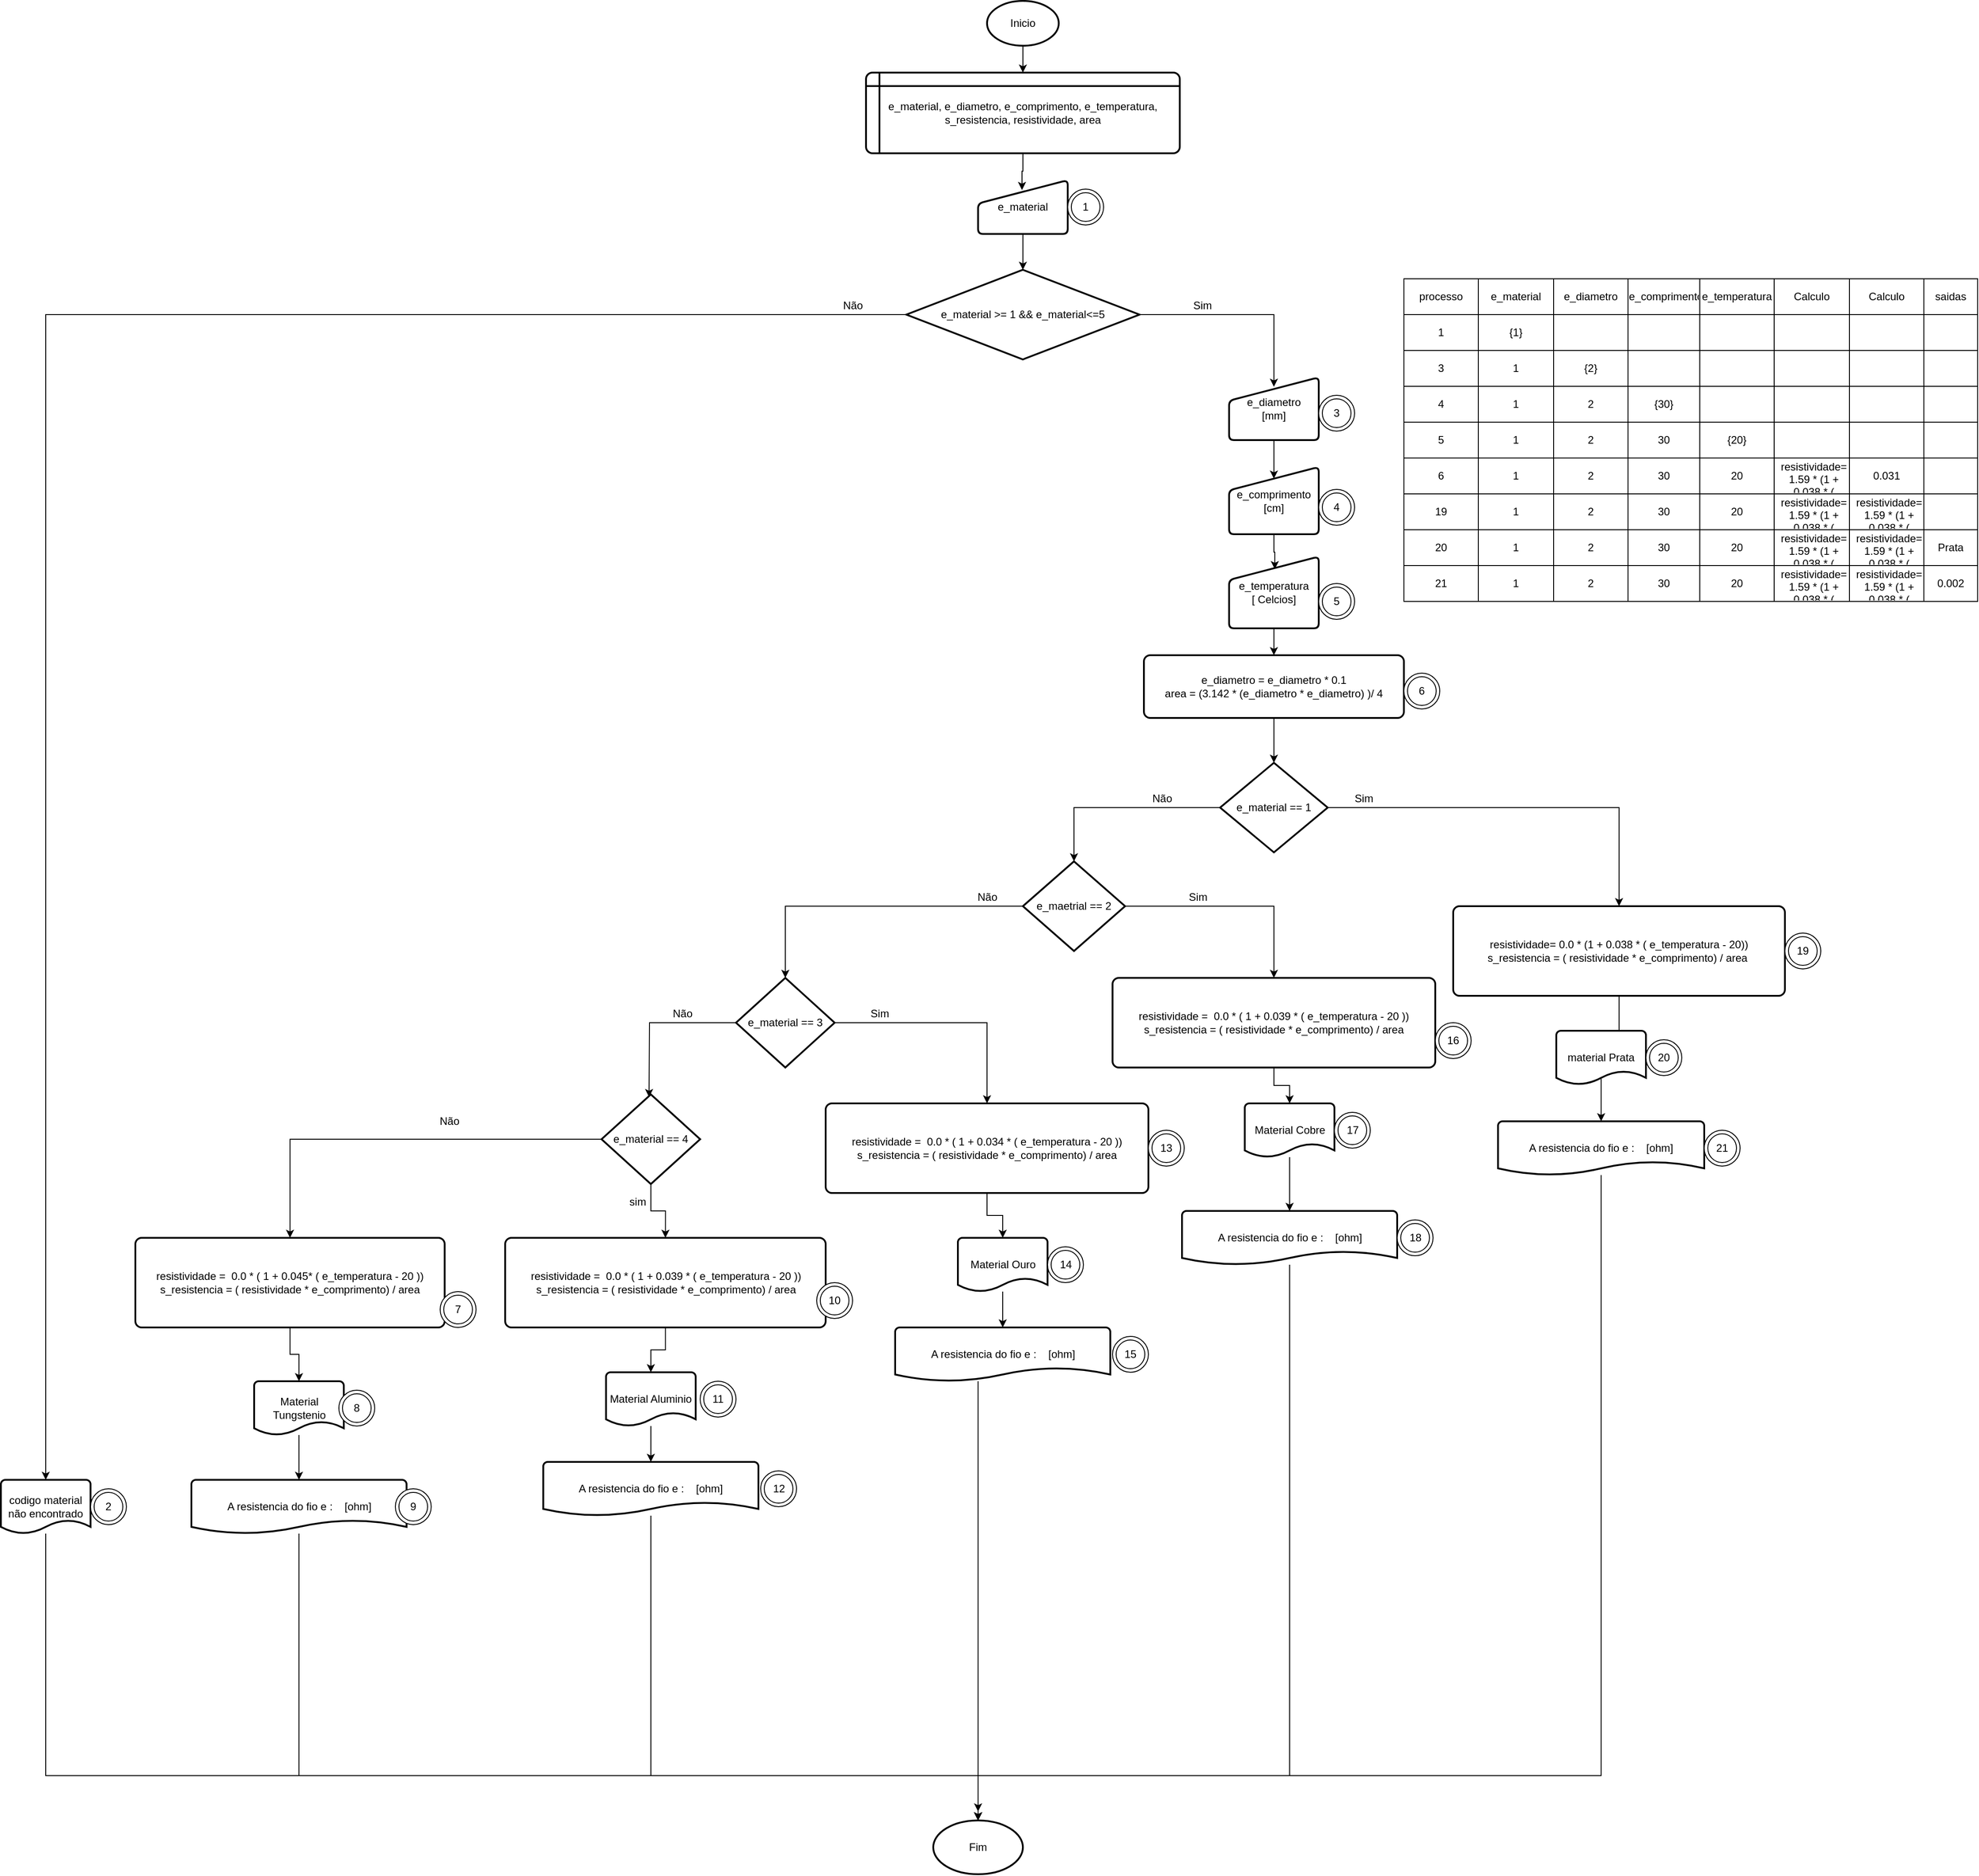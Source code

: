 <mxfile version="14.4.9" type="google"><diagram id="JSfxblOC3SsSWinWbOHQ" name="Page-1"><mxGraphModel dx="1609" dy="482" grid="1" gridSize="10" guides="1" tooltips="1" connect="1" arrows="1" fold="1" page="1" pageScale="1" pageWidth="827" pageHeight="1169" math="0" shadow="0"><root><mxCell id="0"/><mxCell id="1" parent="0"/><mxCell id="Tu3Ka4G1mb0rlLrRIhwT-3" style="edgeStyle=orthogonalEdgeStyle;rounded=0;orthogonalLoop=1;jettySize=auto;html=1;entryX=0.5;entryY=0;entryDx=0;entryDy=0;" parent="1" source="Tu3Ka4G1mb0rlLrRIhwT-1" target="Tu3Ka4G1mb0rlLrRIhwT-2" edge="1"><mxGeometry relative="1" as="geometry"/></mxCell><mxCell id="Tu3Ka4G1mb0rlLrRIhwT-1" value="&lt;font style=&quot;vertical-align: inherit&quot;&gt;&lt;font style=&quot;vertical-align: inherit&quot;&gt;Inicio&lt;/font&gt;&lt;/font&gt;" style="strokeWidth=2;html=1;shape=mxgraph.flowchart.start_1;whiteSpace=wrap;" parent="1" vertex="1"><mxGeometry x="290" y="20" width="80" height="50" as="geometry"/></mxCell><mxCell id="Tu3Ka4G1mb0rlLrRIhwT-5" style="edgeStyle=orthogonalEdgeStyle;rounded=0;orthogonalLoop=1;jettySize=auto;html=1;entryX=0.49;entryY=0.183;entryDx=0;entryDy=0;entryPerimeter=0;" parent="1" source="Tu3Ka4G1mb0rlLrRIhwT-2" target="Tu3Ka4G1mb0rlLrRIhwT-4" edge="1"><mxGeometry relative="1" as="geometry"/></mxCell><mxCell id="Tu3Ka4G1mb0rlLrRIhwT-2" value="&lt;font style=&quot;vertical-align: inherit&quot;&gt;&lt;font style=&quot;vertical-align: inherit&quot;&gt;e_material, e_diametro, e_comprimento, e_temperatura,&lt;br&gt;s_resistencia, resistividade, area&lt;br&gt;&lt;/font&gt;&lt;/font&gt;" style="shape=internalStorage;whiteSpace=wrap;html=1;dx=15;dy=15;rounded=1;arcSize=8;strokeWidth=2;" parent="1" vertex="1"><mxGeometry x="155" y="100" width="350" height="90" as="geometry"/></mxCell><mxCell id="Tu3Ka4G1mb0rlLrRIhwT-7" style="edgeStyle=orthogonalEdgeStyle;rounded=0;orthogonalLoop=1;jettySize=auto;html=1;" parent="1" source="Tu3Ka4G1mb0rlLrRIhwT-4" target="Tu3Ka4G1mb0rlLrRIhwT-6" edge="1"><mxGeometry relative="1" as="geometry"/></mxCell><mxCell id="Tu3Ka4G1mb0rlLrRIhwT-4" value="&lt;font style=&quot;vertical-align: inherit&quot;&gt;&lt;font style=&quot;vertical-align: inherit&quot;&gt;e_material&lt;/font&gt;&lt;/font&gt;" style="html=1;strokeWidth=2;shape=manualInput;whiteSpace=wrap;rounded=1;size=26;arcSize=11;" parent="1" vertex="1"><mxGeometry x="280" y="220" width="100" height="60" as="geometry"/></mxCell><mxCell id="uWKnuigu6sYm5lY7ZXpE-3" style="edgeStyle=orthogonalEdgeStyle;rounded=0;orthogonalLoop=1;jettySize=auto;html=1;" parent="1" source="Tu3Ka4G1mb0rlLrRIhwT-6" target="uWKnuigu6sYm5lY7ZXpE-2" edge="1"><mxGeometry relative="1" as="geometry"/></mxCell><mxCell id="uWKnuigu6sYm5lY7ZXpE-8" style="edgeStyle=orthogonalEdgeStyle;rounded=0;orthogonalLoop=1;jettySize=auto;html=1;entryX=0.5;entryY=0.15;entryDx=0;entryDy=0;entryPerimeter=0;" parent="1" source="Tu3Ka4G1mb0rlLrRIhwT-6" target="uWKnuigu6sYm5lY7ZXpE-7" edge="1"><mxGeometry relative="1" as="geometry"/></mxCell><mxCell id="Tu3Ka4G1mb0rlLrRIhwT-6" value="&lt;font style=&quot;vertical-align: inherit&quot;&gt;&lt;font style=&quot;vertical-align: inherit&quot;&gt;e_material &amp;gt;= 1 &amp;amp;&amp;amp; e_material&amp;lt;=5&lt;/font&gt;&lt;/font&gt;" style="strokeWidth=2;html=1;shape=mxgraph.flowchart.decision;whiteSpace=wrap;" parent="1" vertex="1"><mxGeometry x="200" y="320" width="260" height="100" as="geometry"/></mxCell><mxCell id="uWKnuigu6sYm5lY7ZXpE-82" style="edgeStyle=orthogonalEdgeStyle;rounded=0;orthogonalLoop=1;jettySize=auto;html=1;" parent="1" source="uWKnuigu6sYm5lY7ZXpE-2" edge="1"><mxGeometry relative="1" as="geometry"><mxPoint x="280" y="2061" as="targetPoint"/><Array as="points"><mxPoint x="-760" y="2000"/><mxPoint x="280" y="2000"/></Array></mxGeometry></mxCell><mxCell id="uWKnuigu6sYm5lY7ZXpE-2" value="&lt;font style=&quot;vertical-align: inherit&quot;&gt;&lt;font style=&quot;vertical-align: inherit&quot;&gt;codigo material não encontrado&lt;/font&gt;&lt;/font&gt;" style="strokeWidth=2;html=1;shape=mxgraph.flowchart.document2;whiteSpace=wrap;size=0.25;" parent="1" vertex="1"><mxGeometry x="-810" y="1670" width="100" height="60" as="geometry"/></mxCell><mxCell id="uWKnuigu6sYm5lY7ZXpE-4" value="&lt;font style=&quot;vertical-align: inherit&quot;&gt;&lt;font style=&quot;vertical-align: inherit&quot;&gt;Não&lt;/font&gt;&lt;/font&gt;" style="text;html=1;align=center;verticalAlign=middle;resizable=0;points=[];autosize=1;" parent="1" vertex="1"><mxGeometry x="120" y="350" width="40" height="20" as="geometry"/></mxCell><mxCell id="uWKnuigu6sYm5lY7ZXpE-78" style="edgeStyle=orthogonalEdgeStyle;rounded=0;orthogonalLoop=1;jettySize=auto;html=1;" parent="1" source="uWKnuigu6sYm5lY7ZXpE-5" edge="1"><mxGeometry relative="1" as="geometry"><mxPoint x="280" y="2040" as="targetPoint"/></mxGeometry></mxCell><mxCell id="uWKnuigu6sYm5lY7ZXpE-5" value="&lt;font style=&quot;vertical-align: inherit&quot;&gt;&lt;font style=&quot;vertical-align: inherit&quot;&gt;Fim&lt;/font&gt;&lt;/font&gt;" style="strokeWidth=2;html=1;shape=mxgraph.flowchart.start_1;whiteSpace=wrap;" parent="1" vertex="1"><mxGeometry x="230" y="2050" width="100" height="60" as="geometry"/></mxCell><mxCell id="uWKnuigu6sYm5lY7ZXpE-15" style="edgeStyle=orthogonalEdgeStyle;rounded=0;orthogonalLoop=1;jettySize=auto;html=1;entryX=0.5;entryY=0.173;entryDx=0;entryDy=0;entryPerimeter=0;" parent="1" source="uWKnuigu6sYm5lY7ZXpE-7" target="uWKnuigu6sYm5lY7ZXpE-9" edge="1"><mxGeometry relative="1" as="geometry"/></mxCell><mxCell id="uWKnuigu6sYm5lY7ZXpE-7" value="e_diametro&lt;br&gt;[mm]" style="html=1;strokeWidth=2;shape=manualInput;whiteSpace=wrap;rounded=1;size=26;arcSize=11;" parent="1" vertex="1"><mxGeometry x="560" y="440" width="100" height="70" as="geometry"/></mxCell><mxCell id="uWKnuigu6sYm5lY7ZXpE-17" style="edgeStyle=orthogonalEdgeStyle;rounded=0;orthogonalLoop=1;jettySize=auto;html=1;entryX=0.51;entryY=0.175;entryDx=0;entryDy=0;entryPerimeter=0;" parent="1" source="uWKnuigu6sYm5lY7ZXpE-9" target="uWKnuigu6sYm5lY7ZXpE-11" edge="1"><mxGeometry relative="1" as="geometry"/></mxCell><mxCell id="uWKnuigu6sYm5lY7ZXpE-9" value="e_comprimento&lt;br&gt;[cm]" style="html=1;strokeWidth=2;shape=manualInput;whiteSpace=wrap;rounded=1;size=26;arcSize=11;" parent="1" vertex="1"><mxGeometry x="560" y="540" width="100" height="75" as="geometry"/></mxCell><mxCell id="uWKnuigu6sYm5lY7ZXpE-19" style="edgeStyle=orthogonalEdgeStyle;rounded=0;orthogonalLoop=1;jettySize=auto;html=1;" parent="1" source="uWKnuigu6sYm5lY7ZXpE-11" target="uWKnuigu6sYm5lY7ZXpE-18" edge="1"><mxGeometry relative="1" as="geometry"/></mxCell><mxCell id="uWKnuigu6sYm5lY7ZXpE-11" value="e_temperatura&lt;br&gt;[ Celcios]" style="html=1;strokeWidth=2;shape=manualInput;whiteSpace=wrap;rounded=1;size=26;arcSize=11;" parent="1" vertex="1"><mxGeometry x="560" y="640" width="100" height="80" as="geometry"/></mxCell><mxCell id="uWKnuigu6sYm5lY7ZXpE-14" style="edgeStyle=orthogonalEdgeStyle;rounded=0;orthogonalLoop=1;jettySize=auto;html=1;exitX=0.5;exitY=1;exitDx=0;exitDy=0;" parent="1" source="uWKnuigu6sYm5lY7ZXpE-7" target="uWKnuigu6sYm5lY7ZXpE-7" edge="1"><mxGeometry relative="1" as="geometry"/></mxCell><mxCell id="uWKnuigu6sYm5lY7ZXpE-22" style="edgeStyle=orthogonalEdgeStyle;rounded=0;orthogonalLoop=1;jettySize=auto;html=1;entryX=0.5;entryY=0;entryDx=0;entryDy=0;entryPerimeter=0;" parent="1" source="uWKnuigu6sYm5lY7ZXpE-18" target="uWKnuigu6sYm5lY7ZXpE-21" edge="1"><mxGeometry relative="1" as="geometry"/></mxCell><mxCell id="uWKnuigu6sYm5lY7ZXpE-18" value="e_diametro = e_diametro * 0.1&lt;br&gt;area = (3.142 * (e_diametro * e_diametro) )/ 4" style="rounded=1;whiteSpace=wrap;html=1;absoluteArcSize=1;arcSize=14;strokeWidth=2;" parent="1" vertex="1"><mxGeometry x="465" y="750" width="290" height="70" as="geometry"/></mxCell><mxCell id="uWKnuigu6sYm5lY7ZXpE-24" style="edgeStyle=orthogonalEdgeStyle;rounded=0;orthogonalLoop=1;jettySize=auto;html=1;" parent="1" source="uWKnuigu6sYm5lY7ZXpE-21" target="uWKnuigu6sYm5lY7ZXpE-23" edge="1"><mxGeometry relative="1" as="geometry"/></mxCell><mxCell id="uWKnuigu6sYm5lY7ZXpE-30" style="edgeStyle=orthogonalEdgeStyle;rounded=0;orthogonalLoop=1;jettySize=auto;html=1;" parent="1" source="uWKnuigu6sYm5lY7ZXpE-21" target="uWKnuigu6sYm5lY7ZXpE-29" edge="1"><mxGeometry relative="1" as="geometry"/></mxCell><mxCell id="uWKnuigu6sYm5lY7ZXpE-21" value="e_material == 1" style="strokeWidth=2;html=1;shape=mxgraph.flowchart.decision;whiteSpace=wrap;" parent="1" vertex="1"><mxGeometry x="550" y="870" width="120" height="100" as="geometry"/></mxCell><mxCell id="uWKnuigu6sYm5lY7ZXpE-27" style="edgeStyle=orthogonalEdgeStyle;rounded=0;orthogonalLoop=1;jettySize=auto;html=1;entryX=0.5;entryY=0;entryDx=0;entryDy=0;entryPerimeter=0;" parent="1" source="uWKnuigu6sYm5lY7ZXpE-23" target="uWKnuigu6sYm5lY7ZXpE-26" edge="1"><mxGeometry relative="1" as="geometry"/></mxCell><mxCell id="uWKnuigu6sYm5lY7ZXpE-23" value="resistividade= 0.0 * (1 + 0.038 * ( e_temperatura - 20))&lt;br&gt;s_resistencia = ( resistividade * e_comprimento) / area&amp;nbsp;" style="rounded=1;whiteSpace=wrap;html=1;absoluteArcSize=1;arcSize=14;strokeWidth=2;" parent="1" vertex="1"><mxGeometry x="810" y="1030" width="370" height="100" as="geometry"/></mxCell><mxCell id="uWKnuigu6sYm5lY7ZXpE-25" value="Sim" style="text;html=1;align=center;verticalAlign=middle;resizable=0;points=[];autosize=1;" parent="1" vertex="1"><mxGeometry x="690" y="900" width="40" height="20" as="geometry"/></mxCell><mxCell id="uWKnuigu6sYm5lY7ZXpE-28" style="edgeStyle=orthogonalEdgeStyle;rounded=0;orthogonalLoop=1;jettySize=auto;html=1;entryX=0.5;entryY=0;entryDx=0;entryDy=0;entryPerimeter=0;" parent="1" source="uWKnuigu6sYm5lY7ZXpE-26" target="uWKnuigu6sYm5lY7ZXpE-5" edge="1"><mxGeometry relative="1" as="geometry"><Array as="points"><mxPoint x="975" y="2000"/><mxPoint x="280" y="2000"/></Array></mxGeometry></mxCell><mxCell id="uWKnuigu6sYm5lY7ZXpE-26" value="A resistencia do fio e :&amp;nbsp; &amp;nbsp; [ohm]" style="strokeWidth=2;html=1;shape=mxgraph.flowchart.document2;whiteSpace=wrap;size=0.25;" parent="1" vertex="1"><mxGeometry x="860" y="1270" width="230" height="60" as="geometry"/></mxCell><mxCell id="uWKnuigu6sYm5lY7ZXpE-34" style="edgeStyle=orthogonalEdgeStyle;rounded=0;orthogonalLoop=1;jettySize=auto;html=1;" parent="1" source="uWKnuigu6sYm5lY7ZXpE-29" target="uWKnuigu6sYm5lY7ZXpE-33" edge="1"><mxGeometry relative="1" as="geometry"><Array as="points"><mxPoint x="610" y="1030"/></Array></mxGeometry></mxCell><mxCell id="uWKnuigu6sYm5lY7ZXpE-43" style="edgeStyle=orthogonalEdgeStyle;rounded=0;orthogonalLoop=1;jettySize=auto;html=1;entryX=0.5;entryY=0;entryDx=0;entryDy=0;entryPerimeter=0;" parent="1" source="uWKnuigu6sYm5lY7ZXpE-29" target="uWKnuigu6sYm5lY7ZXpE-41" edge="1"><mxGeometry relative="1" as="geometry"/></mxCell><mxCell id="uWKnuigu6sYm5lY7ZXpE-29" value="e_maetrial == 2" style="strokeWidth=2;html=1;shape=mxgraph.flowchart.decision;whiteSpace=wrap;" parent="1" vertex="1"><mxGeometry x="330" y="980" width="114" height="100" as="geometry"/></mxCell><mxCell id="uWKnuigu6sYm5lY7ZXpE-31" value="Não" style="text;html=1;align=center;verticalAlign=middle;resizable=0;points=[];autosize=1;" parent="1" vertex="1"><mxGeometry x="465" y="900" width="40" height="20" as="geometry"/></mxCell><mxCell id="uWKnuigu6sYm5lY7ZXpE-37" style="edgeStyle=orthogonalEdgeStyle;rounded=0;orthogonalLoop=1;jettySize=auto;html=1;entryX=0.5;entryY=0;entryDx=0;entryDy=0;entryPerimeter=0;" parent="1" source="uWKnuigu6sYm5lY7ZXpE-33" target="uWKnuigu6sYm5lY7ZXpE-36" edge="1"><mxGeometry relative="1" as="geometry"/></mxCell><mxCell id="uWKnuigu6sYm5lY7ZXpE-33" value="resistividade =&amp;nbsp; 0.0 * ( 1 + 0.039 * ( e_temperatura - 20 ))&lt;br&gt;s_resistencia = ( resistividade * e_comprimento) / area" style="rounded=1;whiteSpace=wrap;html=1;absoluteArcSize=1;arcSize=14;strokeWidth=2;" parent="1" vertex="1"><mxGeometry x="430" y="1110" width="360" height="100" as="geometry"/></mxCell><mxCell id="uWKnuigu6sYm5lY7ZXpE-35" value="material Prata" style="strokeWidth=2;html=1;shape=mxgraph.flowchart.document2;whiteSpace=wrap;size=0.25;" parent="1" vertex="1"><mxGeometry x="925" y="1169" width="100" height="60" as="geometry"/></mxCell><mxCell id="uWKnuigu6sYm5lY7ZXpE-39" style="edgeStyle=orthogonalEdgeStyle;rounded=0;orthogonalLoop=1;jettySize=auto;html=1;entryX=0.5;entryY=0;entryDx=0;entryDy=0;entryPerimeter=0;" parent="1" source="uWKnuigu6sYm5lY7ZXpE-36" target="uWKnuigu6sYm5lY7ZXpE-38" edge="1"><mxGeometry relative="1" as="geometry"/></mxCell><mxCell id="uWKnuigu6sYm5lY7ZXpE-36" value="Material Cobre" style="strokeWidth=2;html=1;shape=mxgraph.flowchart.document2;whiteSpace=wrap;size=0.25;" parent="1" vertex="1"><mxGeometry x="577.5" y="1250" width="100" height="60" as="geometry"/></mxCell><mxCell id="uWKnuigu6sYm5lY7ZXpE-79" style="edgeStyle=orthogonalEdgeStyle;rounded=0;orthogonalLoop=1;jettySize=auto;html=1;" parent="1" source="uWKnuigu6sYm5lY7ZXpE-38" edge="1"><mxGeometry relative="1" as="geometry"><mxPoint x="280" y="2050" as="targetPoint"/><Array as="points"><mxPoint x="628" y="2000"/><mxPoint x="280" y="2000"/></Array></mxGeometry></mxCell><mxCell id="uWKnuigu6sYm5lY7ZXpE-38" value="A resistencia do fio e :&amp;nbsp; &amp;nbsp; [ohm]" style="strokeWidth=2;html=1;shape=mxgraph.flowchart.document2;whiteSpace=wrap;size=0.25;" parent="1" vertex="1"><mxGeometry x="507.5" y="1370" width="240" height="60" as="geometry"/></mxCell><mxCell id="uWKnuigu6sYm5lY7ZXpE-47" style="edgeStyle=orthogonalEdgeStyle;rounded=0;orthogonalLoop=1;jettySize=auto;html=1;entryX=0.5;entryY=0;entryDx=0;entryDy=0;" parent="1" source="uWKnuigu6sYm5lY7ZXpE-41" target="uWKnuigu6sYm5lY7ZXpE-46" edge="1"><mxGeometry relative="1" as="geometry"><mxPoint x="330" y="1240" as="targetPoint"/><Array as="points"><mxPoint x="290" y="1160"/></Array></mxGeometry></mxCell><mxCell id="uWKnuigu6sYm5lY7ZXpE-55" style="edgeStyle=orthogonalEdgeStyle;rounded=0;orthogonalLoop=1;jettySize=auto;html=1;entryX=0.43;entryY=0.03;entryDx=0;entryDy=0;entryPerimeter=0;" parent="1" source="uWKnuigu6sYm5lY7ZXpE-41" edge="1"><mxGeometry relative="1" as="geometry"><mxPoint x="-87" y="1243" as="targetPoint"/></mxGeometry></mxCell><mxCell id="uWKnuigu6sYm5lY7ZXpE-41" value="e_material == 3" style="strokeWidth=2;html=1;shape=mxgraph.flowchart.decision;whiteSpace=wrap;" parent="1" vertex="1"><mxGeometry x="10" y="1110" width="110" height="100" as="geometry"/></mxCell><mxCell id="uWKnuigu6sYm5lY7ZXpE-44" value="Não" style="text;html=1;align=center;verticalAlign=middle;resizable=0;points=[];autosize=1;" parent="1" vertex="1"><mxGeometry x="270" y="1010" width="40" height="20" as="geometry"/></mxCell><mxCell id="uWKnuigu6sYm5lY7ZXpE-45" value="Sim" style="text;html=1;align=center;verticalAlign=middle;resizable=0;points=[];autosize=1;" parent="1" vertex="1"><mxGeometry x="505" y="1010" width="40" height="20" as="geometry"/></mxCell><mxCell id="uWKnuigu6sYm5lY7ZXpE-49" style="edgeStyle=orthogonalEdgeStyle;rounded=0;orthogonalLoop=1;jettySize=auto;html=1;entryX=0.5;entryY=0;entryDx=0;entryDy=0;entryPerimeter=0;" parent="1" source="uWKnuigu6sYm5lY7ZXpE-46" target="uWKnuigu6sYm5lY7ZXpE-48" edge="1"><mxGeometry relative="1" as="geometry"/></mxCell><mxCell id="uWKnuigu6sYm5lY7ZXpE-46" value="resistividade =&amp;nbsp; 0.0 * ( 1 + 0.034 * ( e_temperatura - 20 ))&lt;br&gt;s_resistencia = ( resistividade * e_comprimento) / area" style="rounded=1;whiteSpace=wrap;html=1;absoluteArcSize=1;arcSize=14;strokeWidth=2;" parent="1" vertex="1"><mxGeometry x="110" y="1250" width="360" height="100" as="geometry"/></mxCell><mxCell id="uWKnuigu6sYm5lY7ZXpE-51" style="edgeStyle=orthogonalEdgeStyle;rounded=0;orthogonalLoop=1;jettySize=auto;html=1;entryX=0.5;entryY=0;entryDx=0;entryDy=0;entryPerimeter=0;" parent="1" source="uWKnuigu6sYm5lY7ZXpE-48" target="uWKnuigu6sYm5lY7ZXpE-50" edge="1"><mxGeometry relative="1" as="geometry"/></mxCell><mxCell id="uWKnuigu6sYm5lY7ZXpE-48" value="Material Ouro" style="strokeWidth=2;html=1;shape=mxgraph.flowchart.document2;whiteSpace=wrap;size=0.25;" parent="1" vertex="1"><mxGeometry x="257.5" y="1400" width="100" height="60" as="geometry"/></mxCell><mxCell id="uWKnuigu6sYm5lY7ZXpE-52" style="edgeStyle=orthogonalEdgeStyle;rounded=0;orthogonalLoop=1;jettySize=auto;html=1;" parent="1" source="uWKnuigu6sYm5lY7ZXpE-50" target="uWKnuigu6sYm5lY7ZXpE-5" edge="1"><mxGeometry relative="1" as="geometry"><Array as="points"><mxPoint x="280" y="1770"/><mxPoint x="280" y="1770"/></Array></mxGeometry></mxCell><mxCell id="uWKnuigu6sYm5lY7ZXpE-50" value="A resistencia do fio e :&amp;nbsp; &amp;nbsp; [ohm]" style="strokeWidth=2;html=1;shape=mxgraph.flowchart.document2;whiteSpace=wrap;size=0.25;" parent="1" vertex="1"><mxGeometry x="187.5" y="1500" width="240" height="60" as="geometry"/></mxCell><mxCell id="uWKnuigu6sYm5lY7ZXpE-53" value="Sim" style="text;html=1;align=center;verticalAlign=middle;resizable=0;points=[];autosize=1;" parent="1" vertex="1"><mxGeometry x="150" y="1140" width="40" height="20" as="geometry"/></mxCell><mxCell id="uWKnuigu6sYm5lY7ZXpE-59" style="edgeStyle=orthogonalEdgeStyle;rounded=0;orthogonalLoop=1;jettySize=auto;html=1;entryX=0.5;entryY=0;entryDx=0;entryDy=0;" parent="1" source="uWKnuigu6sYm5lY7ZXpE-56" target="uWKnuigu6sYm5lY7ZXpE-57" edge="1"><mxGeometry relative="1" as="geometry"/></mxCell><mxCell id="uWKnuigu6sYm5lY7ZXpE-68" style="edgeStyle=orthogonalEdgeStyle;rounded=0;orthogonalLoop=1;jettySize=auto;html=1;entryX=0.5;entryY=0;entryDx=0;entryDy=0;" parent="1" source="uWKnuigu6sYm5lY7ZXpE-56" target="uWKnuigu6sYm5lY7ZXpE-67" edge="1"><mxGeometry relative="1" as="geometry"/></mxCell><mxCell id="uWKnuigu6sYm5lY7ZXpE-56" value="e_material == 4" style="strokeWidth=2;html=1;shape=mxgraph.flowchart.decision;whiteSpace=wrap;" parent="1" vertex="1"><mxGeometry x="-140" y="1240" width="110" height="100" as="geometry"/></mxCell><mxCell id="uWKnuigu6sYm5lY7ZXpE-61" style="edgeStyle=orthogonalEdgeStyle;rounded=0;orthogonalLoop=1;jettySize=auto;html=1;" parent="1" source="uWKnuigu6sYm5lY7ZXpE-57" target="uWKnuigu6sYm5lY7ZXpE-60" edge="1"><mxGeometry relative="1" as="geometry"/></mxCell><mxCell id="uWKnuigu6sYm5lY7ZXpE-57" value="resistividade =&amp;nbsp; 0.0 * ( 1 + 0.039 * ( e_temperatura - 20 ))&lt;br&gt;s_resistencia = ( resistividade * e_comprimento) / area" style="rounded=1;whiteSpace=wrap;html=1;absoluteArcSize=1;arcSize=14;strokeWidth=2;" parent="1" vertex="1"><mxGeometry x="-247.5" y="1400" width="357.5" height="100" as="geometry"/></mxCell><mxCell id="uWKnuigu6sYm5lY7ZXpE-63" style="edgeStyle=orthogonalEdgeStyle;rounded=0;orthogonalLoop=1;jettySize=auto;html=1;entryX=0.5;entryY=0;entryDx=0;entryDy=0;entryPerimeter=0;" parent="1" source="uWKnuigu6sYm5lY7ZXpE-60" target="uWKnuigu6sYm5lY7ZXpE-62" edge="1"><mxGeometry relative="1" as="geometry"/></mxCell><mxCell id="uWKnuigu6sYm5lY7ZXpE-60" value="Material Aluminio" style="strokeWidth=2;html=1;shape=mxgraph.flowchart.document2;whiteSpace=wrap;size=0.25;" parent="1" vertex="1"><mxGeometry x="-135" y="1550" width="100" height="60" as="geometry"/></mxCell><mxCell id="uWKnuigu6sYm5lY7ZXpE-64" style="edgeStyle=orthogonalEdgeStyle;rounded=0;orthogonalLoop=1;jettySize=auto;html=1;" parent="1" source="uWKnuigu6sYm5lY7ZXpE-62" target="uWKnuigu6sYm5lY7ZXpE-5" edge="1"><mxGeometry relative="1" as="geometry"><Array as="points"><mxPoint x="-85" y="2000"/><mxPoint x="280" y="2000"/></Array></mxGeometry></mxCell><mxCell id="uWKnuigu6sYm5lY7ZXpE-62" value="A resistencia do fio e :&amp;nbsp; &amp;nbsp; [ohm]" style="strokeWidth=2;html=1;shape=mxgraph.flowchart.document2;whiteSpace=wrap;size=0.25;" parent="1" vertex="1"><mxGeometry x="-205" y="1650" width="240" height="60" as="geometry"/></mxCell><mxCell id="uWKnuigu6sYm5lY7ZXpE-65" value="sim" style="text;html=1;align=center;verticalAlign=middle;resizable=0;points=[];autosize=1;" parent="1" vertex="1"><mxGeometry x="-115" y="1350" width="30" height="20" as="geometry"/></mxCell><mxCell id="uWKnuigu6sYm5lY7ZXpE-71" style="edgeStyle=orthogonalEdgeStyle;rounded=0;orthogonalLoop=1;jettySize=auto;html=1;" parent="1" source="uWKnuigu6sYm5lY7ZXpE-67" target="uWKnuigu6sYm5lY7ZXpE-70" edge="1"><mxGeometry relative="1" as="geometry"/></mxCell><mxCell id="uWKnuigu6sYm5lY7ZXpE-67" value="resistividade =&amp;nbsp; 0.0 * ( 1 + 0.045* ( e_temperatura - 20 ))&lt;br&gt;s_resistencia = ( resistividade * e_comprimento) / area" style="rounded=1;whiteSpace=wrap;html=1;absoluteArcSize=1;arcSize=14;strokeWidth=2;" parent="1" vertex="1"><mxGeometry x="-660" y="1400" width="345" height="100" as="geometry"/></mxCell><mxCell id="uWKnuigu6sYm5lY7ZXpE-69" value="Não" style="text;html=1;align=center;verticalAlign=middle;resizable=0;points=[];autosize=1;" parent="1" vertex="1"><mxGeometry x="-330" y="1260" width="40" height="20" as="geometry"/></mxCell><mxCell id="uWKnuigu6sYm5lY7ZXpE-73" style="edgeStyle=orthogonalEdgeStyle;rounded=0;orthogonalLoop=1;jettySize=auto;html=1;entryX=0.5;entryY=0;entryDx=0;entryDy=0;entryPerimeter=0;" parent="1" source="uWKnuigu6sYm5lY7ZXpE-70" target="uWKnuigu6sYm5lY7ZXpE-72" edge="1"><mxGeometry relative="1" as="geometry"/></mxCell><mxCell id="uWKnuigu6sYm5lY7ZXpE-70" value="Material Tungstenio" style="strokeWidth=2;html=1;shape=mxgraph.flowchart.document2;whiteSpace=wrap;size=0.25;" parent="1" vertex="1"><mxGeometry x="-527.5" y="1560" width="100" height="60" as="geometry"/></mxCell><mxCell id="uWKnuigu6sYm5lY7ZXpE-76" style="edgeStyle=orthogonalEdgeStyle;rounded=0;orthogonalLoop=1;jettySize=auto;html=1;entryX=0.5;entryY=0;entryDx=0;entryDy=0;entryPerimeter=0;" parent="1" source="uWKnuigu6sYm5lY7ZXpE-72" target="uWKnuigu6sYm5lY7ZXpE-5" edge="1"><mxGeometry relative="1" as="geometry"><Array as="points"><mxPoint x="-477" y="2000"/><mxPoint x="280" y="2000"/></Array></mxGeometry></mxCell><mxCell id="uWKnuigu6sYm5lY7ZXpE-72" value="A resistencia do fio e :&amp;nbsp; &amp;nbsp; [ohm]" style="strokeWidth=2;html=1;shape=mxgraph.flowchart.document2;whiteSpace=wrap;size=0.25;" parent="1" vertex="1"><mxGeometry x="-597.5" y="1670" width="240" height="60" as="geometry"/></mxCell><mxCell id="uWKnuigu6sYm5lY7ZXpE-74" value="Sim" style="text;html=1;align=center;verticalAlign=middle;resizable=0;points=[];autosize=1;" parent="1" vertex="1"><mxGeometry x="510" y="350" width="40" height="20" as="geometry"/></mxCell><mxCell id="uWKnuigu6sYm5lY7ZXpE-80" value="Não" style="text;html=1;align=center;verticalAlign=middle;resizable=0;points=[];autosize=1;" parent="1" vertex="1"><mxGeometry x="-70" y="1140" width="40" height="20" as="geometry"/></mxCell><mxCell id="uWKnuigu6sYm5lY7ZXpE-81" value="2" style="ellipse;shape=doubleEllipse;whiteSpace=wrap;html=1;aspect=fixed;" parent="1" vertex="1"><mxGeometry x="-710" y="1680" width="40" height="40" as="geometry"/></mxCell><mxCell id="uWKnuigu6sYm5lY7ZXpE-83" value="3" style="ellipse;shape=doubleEllipse;whiteSpace=wrap;html=1;aspect=fixed;" parent="1" vertex="1"><mxGeometry x="660" y="460" width="40" height="40" as="geometry"/></mxCell><mxCell id="uWKnuigu6sYm5lY7ZXpE-84" value="7" style="ellipse;shape=doubleEllipse;whiteSpace=wrap;html=1;aspect=fixed;" parent="1" vertex="1"><mxGeometry x="-320" y="1460" width="40" height="40" as="geometry"/></mxCell><mxCell id="uWKnuigu6sYm5lY7ZXpE-85" value="8" style="ellipse;shape=doubleEllipse;whiteSpace=wrap;html=1;aspect=fixed;" parent="1" vertex="1"><mxGeometry x="-433" y="1570" width="40" height="40" as="geometry"/></mxCell><mxCell id="uWKnuigu6sYm5lY7ZXpE-86" value="9" style="ellipse;shape=doubleEllipse;whiteSpace=wrap;html=1;aspect=fixed;" parent="1" vertex="1"><mxGeometry x="-370" y="1680" width="40" height="40" as="geometry"/></mxCell><mxCell id="uWKnuigu6sYm5lY7ZXpE-88" value="12" style="ellipse;shape=doubleEllipse;whiteSpace=wrap;html=1;aspect=fixed;" parent="1" vertex="1"><mxGeometry x="37.5" y="1660" width="40" height="40" as="geometry"/></mxCell><mxCell id="uWKnuigu6sYm5lY7ZXpE-89" value="11" style="ellipse;shape=doubleEllipse;whiteSpace=wrap;html=1;aspect=fixed;" parent="1" vertex="1"><mxGeometry x="-30" y="1560" width="40" height="40" as="geometry"/></mxCell><mxCell id="uWKnuigu6sYm5lY7ZXpE-90" value="10" style="ellipse;shape=doubleEllipse;whiteSpace=wrap;html=1;aspect=fixed;" parent="1" vertex="1"><mxGeometry x="100" y="1450" width="40" height="40" as="geometry"/></mxCell><mxCell id="uWKnuigu6sYm5lY7ZXpE-91" value="13" style="ellipse;shape=doubleEllipse;whiteSpace=wrap;html=1;aspect=fixed;" parent="1" vertex="1"><mxGeometry x="470" y="1280" width="40" height="40" as="geometry"/></mxCell><mxCell id="uWKnuigu6sYm5lY7ZXpE-92" value="14" style="ellipse;shape=doubleEllipse;whiteSpace=wrap;html=1;aspect=fixed;" parent="1" vertex="1"><mxGeometry x="357.5" y="1410" width="40" height="40" as="geometry"/></mxCell><mxCell id="uWKnuigu6sYm5lY7ZXpE-93" value="15" style="ellipse;shape=doubleEllipse;whiteSpace=wrap;html=1;aspect=fixed;" parent="1" vertex="1"><mxGeometry x="430" y="1510" width="40" height="40" as="geometry"/></mxCell><mxCell id="uWKnuigu6sYm5lY7ZXpE-94" value="16" style="ellipse;shape=doubleEllipse;whiteSpace=wrap;html=1;aspect=fixed;" parent="1" vertex="1"><mxGeometry x="790" y="1160" width="40" height="40" as="geometry"/></mxCell><mxCell id="uWKnuigu6sYm5lY7ZXpE-95" value="17" style="ellipse;shape=doubleEllipse;whiteSpace=wrap;html=1;aspect=fixed;" parent="1" vertex="1"><mxGeometry x="677.5" y="1260" width="40" height="40" as="geometry"/></mxCell><mxCell id="uWKnuigu6sYm5lY7ZXpE-96" value="18" style="ellipse;shape=doubleEllipse;whiteSpace=wrap;html=1;aspect=fixed;" parent="1" vertex="1"><mxGeometry x="747.5" y="1380" width="40" height="40" as="geometry"/></mxCell><mxCell id="uWKnuigu6sYm5lY7ZXpE-97" value="21" style="ellipse;shape=doubleEllipse;whiteSpace=wrap;html=1;aspect=fixed;" parent="1" vertex="1"><mxGeometry x="1090" y="1280" width="40" height="40" as="geometry"/></mxCell><mxCell id="uWKnuigu6sYm5lY7ZXpE-98" value="20" style="ellipse;shape=doubleEllipse;whiteSpace=wrap;html=1;aspect=fixed;" parent="1" vertex="1"><mxGeometry x="1025" y="1179" width="40" height="40" as="geometry"/></mxCell><mxCell id="uWKnuigu6sYm5lY7ZXpE-99" value="19" style="ellipse;shape=doubleEllipse;whiteSpace=wrap;html=1;aspect=fixed;" parent="1" vertex="1"><mxGeometry x="1180" y="1060" width="40" height="40" as="geometry"/></mxCell><mxCell id="uWKnuigu6sYm5lY7ZXpE-100" value="6" style="ellipse;shape=doubleEllipse;whiteSpace=wrap;html=1;aspect=fixed;" parent="1" vertex="1"><mxGeometry x="755" y="770" width="40" height="40" as="geometry"/></mxCell><mxCell id="uWKnuigu6sYm5lY7ZXpE-101" value="4" style="ellipse;shape=doubleEllipse;whiteSpace=wrap;html=1;aspect=fixed;" parent="1" vertex="1"><mxGeometry x="660" y="565" width="40" height="40" as="geometry"/></mxCell><mxCell id="uWKnuigu6sYm5lY7ZXpE-102" value="5" style="ellipse;shape=doubleEllipse;whiteSpace=wrap;html=1;aspect=fixed;" parent="1" vertex="1"><mxGeometry x="660" y="670" width="40" height="40" as="geometry"/></mxCell><mxCell id="uWKnuigu6sYm5lY7ZXpE-103" value="1" style="ellipse;shape=doubleEllipse;whiteSpace=wrap;html=1;aspect=fixed;" parent="1" vertex="1"><mxGeometry x="380" y="230" width="40" height="40" as="geometry"/></mxCell><mxCell id="uWKnuigu6sYm5lY7ZXpE-107" value="" style="shape=table;html=1;whiteSpace=wrap;startSize=0;container=1;collapsible=0;childLayout=tableLayout;" parent="1" vertex="1"><mxGeometry x="755" y="330" width="580" height="360" as="geometry"/></mxCell><mxCell id="uWKnuigu6sYm5lY7ZXpE-108" value="" style="shape=partialRectangle;html=1;whiteSpace=wrap;collapsible=0;dropTarget=0;pointerEvents=0;fillColor=none;top=0;left=0;bottom=0;right=0;points=[[0,0.5],[1,0.5]];portConstraint=eastwest;" parent="uWKnuigu6sYm5lY7ZXpE-107" vertex="1"><mxGeometry width="580" height="40" as="geometry"/></mxCell><mxCell id="uWKnuigu6sYm5lY7ZXpE-109" value="processo" style="shape=partialRectangle;html=1;whiteSpace=wrap;connectable=0;overflow=hidden;fillColor=none;top=0;left=0;bottom=0;right=0;" parent="uWKnuigu6sYm5lY7ZXpE-108" vertex="1"><mxGeometry width="83" height="40" as="geometry"/></mxCell><mxCell id="uWKnuigu6sYm5lY7ZXpE-110" value="e_material" style="shape=partialRectangle;html=1;whiteSpace=wrap;connectable=0;overflow=hidden;fillColor=none;top=0;left=0;bottom=0;right=0;" parent="uWKnuigu6sYm5lY7ZXpE-108" vertex="1"><mxGeometry x="83" width="84" height="40" as="geometry"/></mxCell><mxCell id="uWKnuigu6sYm5lY7ZXpE-111" value="e_diametro" style="shape=partialRectangle;html=1;whiteSpace=wrap;connectable=0;overflow=hidden;fillColor=none;top=0;left=0;bottom=0;right=0;" parent="uWKnuigu6sYm5lY7ZXpE-108" vertex="1"><mxGeometry x="167" width="83" height="40" as="geometry"/></mxCell><mxCell id="uWKnuigu6sYm5lY7ZXpE-112" value="e_comprimento" style="shape=partialRectangle;html=1;whiteSpace=wrap;connectable=0;overflow=hidden;fillColor=none;top=0;left=0;bottom=0;right=0;" parent="uWKnuigu6sYm5lY7ZXpE-108" vertex="1"><mxGeometry x="250" width="80" height="40" as="geometry"/></mxCell><mxCell id="uWKnuigu6sYm5lY7ZXpE-113" value="e_temperatura" style="shape=partialRectangle;html=1;whiteSpace=wrap;connectable=0;overflow=hidden;fillColor=none;top=0;left=0;bottom=0;right=0;" parent="uWKnuigu6sYm5lY7ZXpE-108" vertex="1"><mxGeometry x="330" width="83" height="40" as="geometry"/></mxCell><mxCell id="uWKnuigu6sYm5lY7ZXpE-114" value="Calculo" style="shape=partialRectangle;html=1;whiteSpace=wrap;connectable=0;overflow=hidden;fillColor=none;top=0;left=0;bottom=0;right=0;" parent="uWKnuigu6sYm5lY7ZXpE-108" vertex="1"><mxGeometry x="413" width="84" height="40" as="geometry"/></mxCell><mxCell id="uWKnuigu6sYm5lY7ZXpE-115" value="Calculo" style="shape=partialRectangle;html=1;whiteSpace=wrap;connectable=0;overflow=hidden;fillColor=none;top=0;left=0;bottom=0;right=0;" parent="uWKnuigu6sYm5lY7ZXpE-108" vertex="1"><mxGeometry x="497" width="83" height="40" as="geometry"/></mxCell><mxCell id="uWKnuigu6sYm5lY7ZXpE-116" value="" style="shape=partialRectangle;html=1;whiteSpace=wrap;collapsible=0;dropTarget=0;pointerEvents=0;fillColor=none;top=0;left=0;bottom=0;right=0;points=[[0,0.5],[1,0.5]];portConstraint=eastwest;" parent="uWKnuigu6sYm5lY7ZXpE-107" vertex="1"><mxGeometry y="40" width="580" height="40" as="geometry"/></mxCell><mxCell id="uWKnuigu6sYm5lY7ZXpE-117" value="1" style="shape=partialRectangle;html=1;whiteSpace=wrap;connectable=0;overflow=hidden;fillColor=none;top=0;left=0;bottom=0;right=0;" parent="uWKnuigu6sYm5lY7ZXpE-116" vertex="1"><mxGeometry width="83" height="40" as="geometry"/></mxCell><mxCell id="uWKnuigu6sYm5lY7ZXpE-118" value="{1}" style="shape=partialRectangle;html=1;whiteSpace=wrap;connectable=0;overflow=hidden;fillColor=none;top=0;left=0;bottom=0;right=0;" parent="uWKnuigu6sYm5lY7ZXpE-116" vertex="1"><mxGeometry x="83" width="84" height="40" as="geometry"/></mxCell><mxCell id="uWKnuigu6sYm5lY7ZXpE-119" value="" style="shape=partialRectangle;html=1;whiteSpace=wrap;connectable=0;overflow=hidden;fillColor=none;top=0;left=0;bottom=0;right=0;" parent="uWKnuigu6sYm5lY7ZXpE-116" vertex="1"><mxGeometry x="167" width="83" height="40" as="geometry"/></mxCell><mxCell id="uWKnuigu6sYm5lY7ZXpE-120" value="" style="shape=partialRectangle;html=1;whiteSpace=wrap;connectable=0;overflow=hidden;fillColor=none;top=0;left=0;bottom=0;right=0;" parent="uWKnuigu6sYm5lY7ZXpE-116" vertex="1"><mxGeometry x="250" width="80" height="40" as="geometry"/></mxCell><mxCell id="uWKnuigu6sYm5lY7ZXpE-121" value="" style="shape=partialRectangle;html=1;whiteSpace=wrap;connectable=0;overflow=hidden;fillColor=none;top=0;left=0;bottom=0;right=0;" parent="uWKnuigu6sYm5lY7ZXpE-116" vertex="1"><mxGeometry x="330" width="83" height="40" as="geometry"/></mxCell><mxCell id="uWKnuigu6sYm5lY7ZXpE-122" value="" style="shape=partialRectangle;html=1;whiteSpace=wrap;connectable=0;overflow=hidden;fillColor=none;top=0;left=0;bottom=0;right=0;" parent="uWKnuigu6sYm5lY7ZXpE-116" vertex="1"><mxGeometry x="413" width="84" height="40" as="geometry"/></mxCell><mxCell id="uWKnuigu6sYm5lY7ZXpE-123" value="" style="shape=partialRectangle;html=1;whiteSpace=wrap;connectable=0;overflow=hidden;fillColor=none;top=0;left=0;bottom=0;right=0;" parent="uWKnuigu6sYm5lY7ZXpE-116" vertex="1"><mxGeometry x="497" width="83" height="40" as="geometry"/></mxCell><mxCell id="uWKnuigu6sYm5lY7ZXpE-124" value="" style="shape=partialRectangle;html=1;whiteSpace=wrap;collapsible=0;dropTarget=0;pointerEvents=0;fillColor=none;top=0;left=0;bottom=0;right=0;points=[[0,0.5],[1,0.5]];portConstraint=eastwest;" parent="uWKnuigu6sYm5lY7ZXpE-107" vertex="1"><mxGeometry y="80" width="580" height="40" as="geometry"/></mxCell><mxCell id="uWKnuigu6sYm5lY7ZXpE-125" value="3" style="shape=partialRectangle;html=1;whiteSpace=wrap;connectable=0;overflow=hidden;fillColor=none;top=0;left=0;bottom=0;right=0;" parent="uWKnuigu6sYm5lY7ZXpE-124" vertex="1"><mxGeometry width="83" height="40" as="geometry"/></mxCell><mxCell id="uWKnuigu6sYm5lY7ZXpE-126" value="1" style="shape=partialRectangle;html=1;whiteSpace=wrap;connectable=0;overflow=hidden;fillColor=none;top=0;left=0;bottom=0;right=0;" parent="uWKnuigu6sYm5lY7ZXpE-124" vertex="1"><mxGeometry x="83" width="84" height="40" as="geometry"/></mxCell><mxCell id="uWKnuigu6sYm5lY7ZXpE-127" value="{2}" style="shape=partialRectangle;html=1;whiteSpace=wrap;connectable=0;overflow=hidden;fillColor=none;top=0;left=0;bottom=0;right=0;" parent="uWKnuigu6sYm5lY7ZXpE-124" vertex="1"><mxGeometry x="167" width="83" height="40" as="geometry"/></mxCell><mxCell id="uWKnuigu6sYm5lY7ZXpE-128" value="" style="shape=partialRectangle;html=1;whiteSpace=wrap;connectable=0;overflow=hidden;fillColor=none;top=0;left=0;bottom=0;right=0;" parent="uWKnuigu6sYm5lY7ZXpE-124" vertex="1"><mxGeometry x="250" width="80" height="40" as="geometry"/></mxCell><mxCell id="uWKnuigu6sYm5lY7ZXpE-129" value="" style="shape=partialRectangle;html=1;whiteSpace=wrap;connectable=0;overflow=hidden;fillColor=none;top=0;left=0;bottom=0;right=0;" parent="uWKnuigu6sYm5lY7ZXpE-124" vertex="1"><mxGeometry x="330" width="83" height="40" as="geometry"/></mxCell><mxCell id="uWKnuigu6sYm5lY7ZXpE-130" value="" style="shape=partialRectangle;html=1;whiteSpace=wrap;connectable=0;overflow=hidden;fillColor=none;top=0;left=0;bottom=0;right=0;" parent="uWKnuigu6sYm5lY7ZXpE-124" vertex="1"><mxGeometry x="413" width="84" height="40" as="geometry"/></mxCell><mxCell id="uWKnuigu6sYm5lY7ZXpE-131" value="" style="shape=partialRectangle;html=1;whiteSpace=wrap;connectable=0;overflow=hidden;fillColor=none;top=0;left=0;bottom=0;right=0;" parent="uWKnuigu6sYm5lY7ZXpE-124" vertex="1"><mxGeometry x="497" width="83" height="40" as="geometry"/></mxCell><mxCell id="uWKnuigu6sYm5lY7ZXpE-132" value="" style="shape=partialRectangle;html=1;whiteSpace=wrap;collapsible=0;dropTarget=0;pointerEvents=0;fillColor=none;top=0;left=0;bottom=0;right=0;points=[[0,0.5],[1,0.5]];portConstraint=eastwest;" parent="uWKnuigu6sYm5lY7ZXpE-107" vertex="1"><mxGeometry y="120" width="580" height="40" as="geometry"/></mxCell><mxCell id="uWKnuigu6sYm5lY7ZXpE-133" value="4" style="shape=partialRectangle;html=1;whiteSpace=wrap;connectable=0;overflow=hidden;fillColor=none;top=0;left=0;bottom=0;right=0;" parent="uWKnuigu6sYm5lY7ZXpE-132" vertex="1"><mxGeometry width="83" height="40" as="geometry"/></mxCell><mxCell id="uWKnuigu6sYm5lY7ZXpE-134" value="1" style="shape=partialRectangle;html=1;whiteSpace=wrap;connectable=0;overflow=hidden;fillColor=none;top=0;left=0;bottom=0;right=0;" parent="uWKnuigu6sYm5lY7ZXpE-132" vertex="1"><mxGeometry x="83" width="84" height="40" as="geometry"/></mxCell><mxCell id="uWKnuigu6sYm5lY7ZXpE-135" value="2" style="shape=partialRectangle;html=1;whiteSpace=wrap;connectable=0;overflow=hidden;fillColor=none;top=0;left=0;bottom=0;right=0;" parent="uWKnuigu6sYm5lY7ZXpE-132" vertex="1"><mxGeometry x="167" width="83" height="40" as="geometry"/></mxCell><mxCell id="uWKnuigu6sYm5lY7ZXpE-136" value="{30}" style="shape=partialRectangle;html=1;whiteSpace=wrap;connectable=0;overflow=hidden;fillColor=none;top=0;left=0;bottom=0;right=0;" parent="uWKnuigu6sYm5lY7ZXpE-132" vertex="1"><mxGeometry x="250" width="80" height="40" as="geometry"/></mxCell><mxCell id="uWKnuigu6sYm5lY7ZXpE-137" value="" style="shape=partialRectangle;html=1;whiteSpace=wrap;connectable=0;overflow=hidden;fillColor=none;top=0;left=0;bottom=0;right=0;" parent="uWKnuigu6sYm5lY7ZXpE-132" vertex="1"><mxGeometry x="330" width="83" height="40" as="geometry"/></mxCell><mxCell id="uWKnuigu6sYm5lY7ZXpE-138" value="" style="shape=partialRectangle;html=1;whiteSpace=wrap;connectable=0;overflow=hidden;fillColor=none;top=0;left=0;bottom=0;right=0;" parent="uWKnuigu6sYm5lY7ZXpE-132" vertex="1"><mxGeometry x="413" width="84" height="40" as="geometry"/></mxCell><mxCell id="uWKnuigu6sYm5lY7ZXpE-139" value="" style="shape=partialRectangle;html=1;whiteSpace=wrap;connectable=0;overflow=hidden;fillColor=none;top=0;left=0;bottom=0;right=0;" parent="uWKnuigu6sYm5lY7ZXpE-132" vertex="1"><mxGeometry x="497" width="83" height="40" as="geometry"/></mxCell><mxCell id="uWKnuigu6sYm5lY7ZXpE-140" value="" style="shape=partialRectangle;html=1;whiteSpace=wrap;collapsible=0;dropTarget=0;pointerEvents=0;fillColor=none;top=0;left=0;bottom=0;right=0;points=[[0,0.5],[1,0.5]];portConstraint=eastwest;" parent="uWKnuigu6sYm5lY7ZXpE-107" vertex="1"><mxGeometry y="160" width="580" height="40" as="geometry"/></mxCell><mxCell id="uWKnuigu6sYm5lY7ZXpE-141" value="5" style="shape=partialRectangle;html=1;whiteSpace=wrap;connectable=0;overflow=hidden;fillColor=none;top=0;left=0;bottom=0;right=0;" parent="uWKnuigu6sYm5lY7ZXpE-140" vertex="1"><mxGeometry width="83" height="40" as="geometry"/></mxCell><mxCell id="uWKnuigu6sYm5lY7ZXpE-142" value="1" style="shape=partialRectangle;html=1;whiteSpace=wrap;connectable=0;overflow=hidden;fillColor=none;top=0;left=0;bottom=0;right=0;" parent="uWKnuigu6sYm5lY7ZXpE-140" vertex="1"><mxGeometry x="83" width="84" height="40" as="geometry"/></mxCell><mxCell id="uWKnuigu6sYm5lY7ZXpE-143" value="2" style="shape=partialRectangle;html=1;whiteSpace=wrap;connectable=0;overflow=hidden;fillColor=none;top=0;left=0;bottom=0;right=0;" parent="uWKnuigu6sYm5lY7ZXpE-140" vertex="1"><mxGeometry x="167" width="83" height="40" as="geometry"/></mxCell><mxCell id="uWKnuigu6sYm5lY7ZXpE-144" value="30" style="shape=partialRectangle;html=1;whiteSpace=wrap;connectable=0;overflow=hidden;fillColor=none;top=0;left=0;bottom=0;right=0;" parent="uWKnuigu6sYm5lY7ZXpE-140" vertex="1"><mxGeometry x="250" width="80" height="40" as="geometry"/></mxCell><mxCell id="uWKnuigu6sYm5lY7ZXpE-145" value="{20}" style="shape=partialRectangle;html=1;whiteSpace=wrap;connectable=0;overflow=hidden;fillColor=none;top=0;left=0;bottom=0;right=0;" parent="uWKnuigu6sYm5lY7ZXpE-140" vertex="1"><mxGeometry x="330" width="83" height="40" as="geometry"/></mxCell><mxCell id="uWKnuigu6sYm5lY7ZXpE-146" value="" style="shape=partialRectangle;html=1;whiteSpace=wrap;connectable=0;overflow=hidden;fillColor=none;top=0;left=0;bottom=0;right=0;" parent="uWKnuigu6sYm5lY7ZXpE-140" vertex="1"><mxGeometry x="413" width="84" height="40" as="geometry"/></mxCell><mxCell id="uWKnuigu6sYm5lY7ZXpE-147" value="" style="shape=partialRectangle;html=1;whiteSpace=wrap;connectable=0;overflow=hidden;fillColor=none;top=0;left=0;bottom=0;right=0;" parent="uWKnuigu6sYm5lY7ZXpE-140" vertex="1"><mxGeometry x="497" width="83" height="40" as="geometry"/></mxCell><mxCell id="uWKnuigu6sYm5lY7ZXpE-148" value="" style="shape=partialRectangle;html=1;whiteSpace=wrap;collapsible=0;dropTarget=0;pointerEvents=0;fillColor=none;top=0;left=0;bottom=0;right=0;points=[[0,0.5],[1,0.5]];portConstraint=eastwest;" parent="uWKnuigu6sYm5lY7ZXpE-107" vertex="1"><mxGeometry y="200" width="580" height="40" as="geometry"/></mxCell><mxCell id="uWKnuigu6sYm5lY7ZXpE-149" value="6" style="shape=partialRectangle;html=1;whiteSpace=wrap;connectable=0;overflow=hidden;fillColor=none;top=0;left=0;bottom=0;right=0;" parent="uWKnuigu6sYm5lY7ZXpE-148" vertex="1"><mxGeometry width="83" height="40" as="geometry"/></mxCell><mxCell id="uWKnuigu6sYm5lY7ZXpE-150" value="1" style="shape=partialRectangle;html=1;whiteSpace=wrap;connectable=0;overflow=hidden;fillColor=none;top=0;left=0;bottom=0;right=0;" parent="uWKnuigu6sYm5lY7ZXpE-148" vertex="1"><mxGeometry x="83" width="84" height="40" as="geometry"/></mxCell><mxCell id="uWKnuigu6sYm5lY7ZXpE-151" value="2" style="shape=partialRectangle;html=1;whiteSpace=wrap;connectable=0;overflow=hidden;fillColor=none;top=0;left=0;bottom=0;right=0;" parent="uWKnuigu6sYm5lY7ZXpE-148" vertex="1"><mxGeometry x="167" width="83" height="40" as="geometry"/></mxCell><mxCell id="uWKnuigu6sYm5lY7ZXpE-152" value="30" style="shape=partialRectangle;html=1;whiteSpace=wrap;connectable=0;overflow=hidden;fillColor=none;top=0;left=0;bottom=0;right=0;" parent="uWKnuigu6sYm5lY7ZXpE-148" vertex="1"><mxGeometry x="250" width="80" height="40" as="geometry"/></mxCell><mxCell id="uWKnuigu6sYm5lY7ZXpE-153" value="20" style="shape=partialRectangle;html=1;whiteSpace=wrap;connectable=0;overflow=hidden;fillColor=none;top=0;left=0;bottom=0;right=0;" parent="uWKnuigu6sYm5lY7ZXpE-148" vertex="1"><mxGeometry x="330" width="83" height="40" as="geometry"/></mxCell><mxCell id="uWKnuigu6sYm5lY7ZXpE-154" value="resistividade= 1.59 * (1 + 0.038 * ( e_temperatura - 20))&lt;br&gt;s_resistencia = ( resistividade * e_comprimento) / area&amp;nbsp;" style="shape=partialRectangle;html=1;whiteSpace=wrap;connectable=0;overflow=hidden;fillColor=none;top=0;left=0;bottom=0;right=0;" parent="uWKnuigu6sYm5lY7ZXpE-148" vertex="1"><mxGeometry x="413" width="84" height="40" as="geometry"/></mxCell><mxCell id="uWKnuigu6sYm5lY7ZXpE-155" value="0.031" style="shape=partialRectangle;html=1;whiteSpace=wrap;connectable=0;overflow=hidden;fillColor=none;top=0;left=0;bottom=0;right=0;" parent="uWKnuigu6sYm5lY7ZXpE-148" vertex="1"><mxGeometry x="497" width="83" height="40" as="geometry"/></mxCell><mxCell id="uWKnuigu6sYm5lY7ZXpE-156" value="" style="shape=partialRectangle;html=1;whiteSpace=wrap;collapsible=0;dropTarget=0;pointerEvents=0;fillColor=none;top=0;left=0;bottom=0;right=0;points=[[0,0.5],[1,0.5]];portConstraint=eastwest;" parent="uWKnuigu6sYm5lY7ZXpE-107" vertex="1"><mxGeometry y="240" width="580" height="40" as="geometry"/></mxCell><mxCell id="uWKnuigu6sYm5lY7ZXpE-157" value="19" style="shape=partialRectangle;html=1;whiteSpace=wrap;connectable=0;overflow=hidden;fillColor=none;top=0;left=0;bottom=0;right=0;" parent="uWKnuigu6sYm5lY7ZXpE-156" vertex="1"><mxGeometry width="83" height="40" as="geometry"/></mxCell><mxCell id="uWKnuigu6sYm5lY7ZXpE-158" value="1" style="shape=partialRectangle;html=1;whiteSpace=wrap;connectable=0;overflow=hidden;fillColor=none;top=0;left=0;bottom=0;right=0;" parent="uWKnuigu6sYm5lY7ZXpE-156" vertex="1"><mxGeometry x="83" width="84" height="40" as="geometry"/></mxCell><mxCell id="uWKnuigu6sYm5lY7ZXpE-159" value="2" style="shape=partialRectangle;html=1;whiteSpace=wrap;connectable=0;overflow=hidden;fillColor=none;top=0;left=0;bottom=0;right=0;" parent="uWKnuigu6sYm5lY7ZXpE-156" vertex="1"><mxGeometry x="167" width="83" height="40" as="geometry"/></mxCell><mxCell id="uWKnuigu6sYm5lY7ZXpE-160" value="30" style="shape=partialRectangle;html=1;whiteSpace=wrap;connectable=0;overflow=hidden;fillColor=none;top=0;left=0;bottom=0;right=0;" parent="uWKnuigu6sYm5lY7ZXpE-156" vertex="1"><mxGeometry x="250" width="80" height="40" as="geometry"/></mxCell><mxCell id="uWKnuigu6sYm5lY7ZXpE-161" value="20" style="shape=partialRectangle;html=1;whiteSpace=wrap;connectable=0;overflow=hidden;fillColor=none;top=0;left=0;bottom=0;right=0;" parent="uWKnuigu6sYm5lY7ZXpE-156" vertex="1"><mxGeometry x="330" width="83" height="40" as="geometry"/></mxCell><mxCell id="uWKnuigu6sYm5lY7ZXpE-162" value="resistividade= 1.59 * (1 + 0.038 * ( e_temperatura - 20))&lt;br&gt;s_resistencia = ( resistividade * e_comprimento) / area&amp;nbsp;" style="shape=partialRectangle;html=1;whiteSpace=wrap;connectable=0;overflow=hidden;fillColor=none;top=0;left=0;bottom=0;right=0;" parent="uWKnuigu6sYm5lY7ZXpE-156" vertex="1"><mxGeometry x="413" width="84" height="40" as="geometry"/></mxCell><mxCell id="uWKnuigu6sYm5lY7ZXpE-163" value="resistividade= 1.59 * (1 + 0.038 * ( e_temperatura - 20))&lt;br&gt;s_resistencia = ( resistividade * e_comprimento) / area&amp;nbsp;" style="shape=partialRectangle;html=1;whiteSpace=wrap;connectable=0;overflow=hidden;fillColor=none;top=0;left=0;bottom=0;right=0;" parent="uWKnuigu6sYm5lY7ZXpE-156" vertex="1"><mxGeometry x="497" width="83" height="40" as="geometry"/></mxCell><mxCell id="uWKnuigu6sYm5lY7ZXpE-164" value="" style="shape=partialRectangle;html=1;whiteSpace=wrap;collapsible=0;dropTarget=0;pointerEvents=0;fillColor=none;top=0;left=0;bottom=0;right=0;points=[[0,0.5],[1,0.5]];portConstraint=eastwest;" parent="uWKnuigu6sYm5lY7ZXpE-107" vertex="1"><mxGeometry y="280" width="580" height="40" as="geometry"/></mxCell><mxCell id="uWKnuigu6sYm5lY7ZXpE-165" value="20" style="shape=partialRectangle;html=1;whiteSpace=wrap;connectable=0;overflow=hidden;fillColor=none;top=0;left=0;bottom=0;right=0;" parent="uWKnuigu6sYm5lY7ZXpE-164" vertex="1"><mxGeometry width="83" height="40" as="geometry"/></mxCell><mxCell id="uWKnuigu6sYm5lY7ZXpE-166" value="1" style="shape=partialRectangle;html=1;whiteSpace=wrap;connectable=0;overflow=hidden;fillColor=none;top=0;left=0;bottom=0;right=0;" parent="uWKnuigu6sYm5lY7ZXpE-164" vertex="1"><mxGeometry x="83" width="84" height="40" as="geometry"/></mxCell><mxCell id="uWKnuigu6sYm5lY7ZXpE-167" value="2" style="shape=partialRectangle;html=1;whiteSpace=wrap;connectable=0;overflow=hidden;fillColor=none;top=0;left=0;bottom=0;right=0;" parent="uWKnuigu6sYm5lY7ZXpE-164" vertex="1"><mxGeometry x="167" width="83" height="40" as="geometry"/></mxCell><mxCell id="uWKnuigu6sYm5lY7ZXpE-168" value="30" style="shape=partialRectangle;html=1;whiteSpace=wrap;connectable=0;overflow=hidden;fillColor=none;top=0;left=0;bottom=0;right=0;" parent="uWKnuigu6sYm5lY7ZXpE-164" vertex="1"><mxGeometry x="250" width="80" height="40" as="geometry"/></mxCell><mxCell id="uWKnuigu6sYm5lY7ZXpE-169" value="20" style="shape=partialRectangle;html=1;whiteSpace=wrap;connectable=0;overflow=hidden;fillColor=none;top=0;left=0;bottom=0;right=0;" parent="uWKnuigu6sYm5lY7ZXpE-164" vertex="1"><mxGeometry x="330" width="83" height="40" as="geometry"/></mxCell><mxCell id="uWKnuigu6sYm5lY7ZXpE-170" value="resistividade= 1.59 * (1 + 0.038 * ( e_temperatura - 20))&lt;br&gt;s_resistencia = ( resistividade * e_comprimento) / area&amp;nbsp;" style="shape=partialRectangle;html=1;whiteSpace=wrap;connectable=0;overflow=hidden;fillColor=none;top=0;left=0;bottom=0;right=0;" parent="uWKnuigu6sYm5lY7ZXpE-164" vertex="1"><mxGeometry x="413" width="84" height="40" as="geometry"/></mxCell><mxCell id="uWKnuigu6sYm5lY7ZXpE-171" value="resistividade= 1.59 * (1 + 0.038 * ( e_temperatura - 20))&lt;br&gt;s_resistencia = ( resistividade * e_comprimento) / area&amp;nbsp;" style="shape=partialRectangle;html=1;whiteSpace=wrap;connectable=0;overflow=hidden;fillColor=none;top=0;left=0;bottom=0;right=0;" parent="uWKnuigu6sYm5lY7ZXpE-164" vertex="1"><mxGeometry x="497" width="83" height="40" as="geometry"/></mxCell><mxCell id="uWKnuigu6sYm5lY7ZXpE-172" value="" style="shape=partialRectangle;html=1;whiteSpace=wrap;collapsible=0;dropTarget=0;pointerEvents=0;fillColor=none;top=0;left=0;bottom=0;right=0;points=[[0,0.5],[1,0.5]];portConstraint=eastwest;" parent="uWKnuigu6sYm5lY7ZXpE-107" vertex="1"><mxGeometry y="320" width="580" height="40" as="geometry"/></mxCell><mxCell id="uWKnuigu6sYm5lY7ZXpE-173" value="21" style="shape=partialRectangle;html=1;whiteSpace=wrap;connectable=0;overflow=hidden;fillColor=none;top=0;left=0;bottom=0;right=0;" parent="uWKnuigu6sYm5lY7ZXpE-172" vertex="1"><mxGeometry width="83" height="40" as="geometry"/></mxCell><mxCell id="uWKnuigu6sYm5lY7ZXpE-174" value="1" style="shape=partialRectangle;html=1;whiteSpace=wrap;connectable=0;overflow=hidden;fillColor=none;top=0;left=0;bottom=0;right=0;" parent="uWKnuigu6sYm5lY7ZXpE-172" vertex="1"><mxGeometry x="83" width="84" height="40" as="geometry"/></mxCell><mxCell id="uWKnuigu6sYm5lY7ZXpE-175" value="2" style="shape=partialRectangle;html=1;whiteSpace=wrap;connectable=0;overflow=hidden;fillColor=none;top=0;left=0;bottom=0;right=0;" parent="uWKnuigu6sYm5lY7ZXpE-172" vertex="1"><mxGeometry x="167" width="83" height="40" as="geometry"/></mxCell><mxCell id="uWKnuigu6sYm5lY7ZXpE-176" value="30" style="shape=partialRectangle;html=1;whiteSpace=wrap;connectable=0;overflow=hidden;fillColor=none;top=0;left=0;bottom=0;right=0;" parent="uWKnuigu6sYm5lY7ZXpE-172" vertex="1"><mxGeometry x="250" width="80" height="40" as="geometry"/></mxCell><mxCell id="uWKnuigu6sYm5lY7ZXpE-177" value="20" style="shape=partialRectangle;html=1;whiteSpace=wrap;connectable=0;overflow=hidden;fillColor=none;top=0;left=0;bottom=0;right=0;" parent="uWKnuigu6sYm5lY7ZXpE-172" vertex="1"><mxGeometry x="330" width="83" height="40" as="geometry"/></mxCell><mxCell id="uWKnuigu6sYm5lY7ZXpE-178" value="resistividade= 1.59 * (1 + 0.038 * ( e_temperatura - 20))&lt;br&gt;s_resistencia = ( resistividade * e_comprimento) / area&amp;nbsp;" style="shape=partialRectangle;html=1;whiteSpace=wrap;connectable=0;overflow=hidden;fillColor=none;top=0;left=0;bottom=0;right=0;" parent="uWKnuigu6sYm5lY7ZXpE-172" vertex="1"><mxGeometry x="413" width="84" height="40" as="geometry"/></mxCell><mxCell id="uWKnuigu6sYm5lY7ZXpE-179" value="resistividade= 1.59 * (1 + 0.038 * ( e_temperatura - 20))&lt;br&gt;s_resistencia = ( resistividade * e_comprimento) / area&amp;nbsp;" style="shape=partialRectangle;html=1;whiteSpace=wrap;connectable=0;overflow=hidden;fillColor=none;top=0;left=0;bottom=0;right=0;" parent="uWKnuigu6sYm5lY7ZXpE-172" vertex="1"><mxGeometry x="497" width="83" height="40" as="geometry"/></mxCell><mxCell id="uWKnuigu6sYm5lY7ZXpE-188" value="" style="shape=table;html=1;whiteSpace=wrap;startSize=0;container=1;collapsible=0;childLayout=tableLayout;" parent="1" vertex="1"><mxGeometry x="1335" y="330" width="60" height="360" as="geometry"/></mxCell><mxCell id="uWKnuigu6sYm5lY7ZXpE-189" value="" style="shape=partialRectangle;html=1;whiteSpace=wrap;collapsible=0;dropTarget=0;pointerEvents=0;fillColor=none;top=0;left=0;bottom=0;right=0;points=[[0,0.5],[1,0.5]];portConstraint=eastwest;" parent="uWKnuigu6sYm5lY7ZXpE-188" vertex="1"><mxGeometry width="60" height="40" as="geometry"/></mxCell><mxCell id="uWKnuigu6sYm5lY7ZXpE-190" value="saidas" style="shape=partialRectangle;html=1;whiteSpace=wrap;connectable=0;overflow=hidden;fillColor=none;top=0;left=0;bottom=0;right=0;" parent="uWKnuigu6sYm5lY7ZXpE-189" vertex="1"><mxGeometry width="60" height="40" as="geometry"/></mxCell><mxCell id="uWKnuigu6sYm5lY7ZXpE-191" value="" style="shape=partialRectangle;html=1;whiteSpace=wrap;collapsible=0;dropTarget=0;pointerEvents=0;fillColor=none;top=0;left=0;bottom=0;right=0;points=[[0,0.5],[1,0.5]];portConstraint=eastwest;" parent="uWKnuigu6sYm5lY7ZXpE-188" vertex="1"><mxGeometry y="40" width="60" height="40" as="geometry"/></mxCell><mxCell id="uWKnuigu6sYm5lY7ZXpE-192" value="" style="shape=partialRectangle;html=1;whiteSpace=wrap;connectable=0;overflow=hidden;fillColor=none;top=0;left=0;bottom=0;right=0;" parent="uWKnuigu6sYm5lY7ZXpE-191" vertex="1"><mxGeometry width="60" height="40" as="geometry"/></mxCell><mxCell id="uWKnuigu6sYm5lY7ZXpE-193" value="" style="shape=partialRectangle;html=1;whiteSpace=wrap;collapsible=0;dropTarget=0;pointerEvents=0;fillColor=none;top=0;left=0;bottom=0;right=0;points=[[0,0.5],[1,0.5]];portConstraint=eastwest;" parent="uWKnuigu6sYm5lY7ZXpE-188" vertex="1"><mxGeometry y="80" width="60" height="40" as="geometry"/></mxCell><mxCell id="uWKnuigu6sYm5lY7ZXpE-194" value="" style="shape=partialRectangle;html=1;whiteSpace=wrap;connectable=0;overflow=hidden;fillColor=none;top=0;left=0;bottom=0;right=0;" parent="uWKnuigu6sYm5lY7ZXpE-193" vertex="1"><mxGeometry width="60" height="40" as="geometry"/></mxCell><mxCell id="uWKnuigu6sYm5lY7ZXpE-195" value="" style="shape=partialRectangle;html=1;whiteSpace=wrap;collapsible=0;dropTarget=0;pointerEvents=0;fillColor=none;top=0;left=0;bottom=0;right=0;points=[[0,0.5],[1,0.5]];portConstraint=eastwest;" parent="uWKnuigu6sYm5lY7ZXpE-188" vertex="1"><mxGeometry y="120" width="60" height="40" as="geometry"/></mxCell><mxCell id="uWKnuigu6sYm5lY7ZXpE-196" value="" style="shape=partialRectangle;html=1;whiteSpace=wrap;connectable=0;overflow=hidden;fillColor=none;top=0;left=0;bottom=0;right=0;" parent="uWKnuigu6sYm5lY7ZXpE-195" vertex="1"><mxGeometry width="60" height="40" as="geometry"/></mxCell><mxCell id="uWKnuigu6sYm5lY7ZXpE-197" value="" style="shape=partialRectangle;html=1;whiteSpace=wrap;collapsible=0;dropTarget=0;pointerEvents=0;fillColor=none;top=0;left=0;bottom=0;right=0;points=[[0,0.5],[1,0.5]];portConstraint=eastwest;" parent="uWKnuigu6sYm5lY7ZXpE-188" vertex="1"><mxGeometry y="160" width="60" height="40" as="geometry"/></mxCell><mxCell id="uWKnuigu6sYm5lY7ZXpE-198" value="" style="shape=partialRectangle;html=1;whiteSpace=wrap;connectable=0;overflow=hidden;fillColor=none;top=0;left=0;bottom=0;right=0;" parent="uWKnuigu6sYm5lY7ZXpE-197" vertex="1"><mxGeometry width="60" height="40" as="geometry"/></mxCell><mxCell id="uWKnuigu6sYm5lY7ZXpE-199" value="" style="shape=partialRectangle;html=1;whiteSpace=wrap;collapsible=0;dropTarget=0;pointerEvents=0;fillColor=none;top=0;left=0;bottom=0;right=0;points=[[0,0.5],[1,0.5]];portConstraint=eastwest;" parent="uWKnuigu6sYm5lY7ZXpE-188" vertex="1"><mxGeometry y="200" width="60" height="40" as="geometry"/></mxCell><mxCell id="uWKnuigu6sYm5lY7ZXpE-200" value="" style="shape=partialRectangle;html=1;whiteSpace=wrap;connectable=0;overflow=hidden;fillColor=none;top=0;left=0;bottom=0;right=0;" parent="uWKnuigu6sYm5lY7ZXpE-199" vertex="1"><mxGeometry width="60" height="40" as="geometry"/></mxCell><mxCell id="uWKnuigu6sYm5lY7ZXpE-201" value="" style="shape=partialRectangle;html=1;whiteSpace=wrap;collapsible=0;dropTarget=0;pointerEvents=0;fillColor=none;top=0;left=0;bottom=0;right=0;points=[[0,0.5],[1,0.5]];portConstraint=eastwest;" parent="uWKnuigu6sYm5lY7ZXpE-188" vertex="1"><mxGeometry y="240" width="60" height="40" as="geometry"/></mxCell><mxCell id="uWKnuigu6sYm5lY7ZXpE-202" value="" style="shape=partialRectangle;html=1;whiteSpace=wrap;connectable=0;overflow=hidden;fillColor=none;top=0;left=0;bottom=0;right=0;" parent="uWKnuigu6sYm5lY7ZXpE-201" vertex="1"><mxGeometry width="60" height="40" as="geometry"/></mxCell><mxCell id="uWKnuigu6sYm5lY7ZXpE-203" value="" style="shape=partialRectangle;html=1;whiteSpace=wrap;collapsible=0;dropTarget=0;pointerEvents=0;fillColor=none;top=0;left=0;bottom=0;right=0;points=[[0,0.5],[1,0.5]];portConstraint=eastwest;" parent="uWKnuigu6sYm5lY7ZXpE-188" vertex="1"><mxGeometry y="280" width="60" height="40" as="geometry"/></mxCell><mxCell id="uWKnuigu6sYm5lY7ZXpE-204" value="Prata" style="shape=partialRectangle;html=1;whiteSpace=wrap;connectable=0;overflow=hidden;fillColor=none;top=0;left=0;bottom=0;right=0;" parent="uWKnuigu6sYm5lY7ZXpE-203" vertex="1"><mxGeometry width="60" height="40" as="geometry"/></mxCell><mxCell id="uWKnuigu6sYm5lY7ZXpE-205" value="" style="shape=partialRectangle;html=1;whiteSpace=wrap;collapsible=0;dropTarget=0;pointerEvents=0;fillColor=none;top=0;left=0;bottom=0;right=0;points=[[0,0.5],[1,0.5]];portConstraint=eastwest;" parent="uWKnuigu6sYm5lY7ZXpE-188" vertex="1"><mxGeometry y="320" width="60" height="40" as="geometry"/></mxCell><mxCell id="uWKnuigu6sYm5lY7ZXpE-206" value="0.002" style="shape=partialRectangle;html=1;whiteSpace=wrap;connectable=0;overflow=hidden;fillColor=none;top=0;left=0;bottom=0;right=0;" parent="uWKnuigu6sYm5lY7ZXpE-205" vertex="1"><mxGeometry width="60" height="40" as="geometry"/></mxCell></root></mxGraphModel></diagram></mxfile>